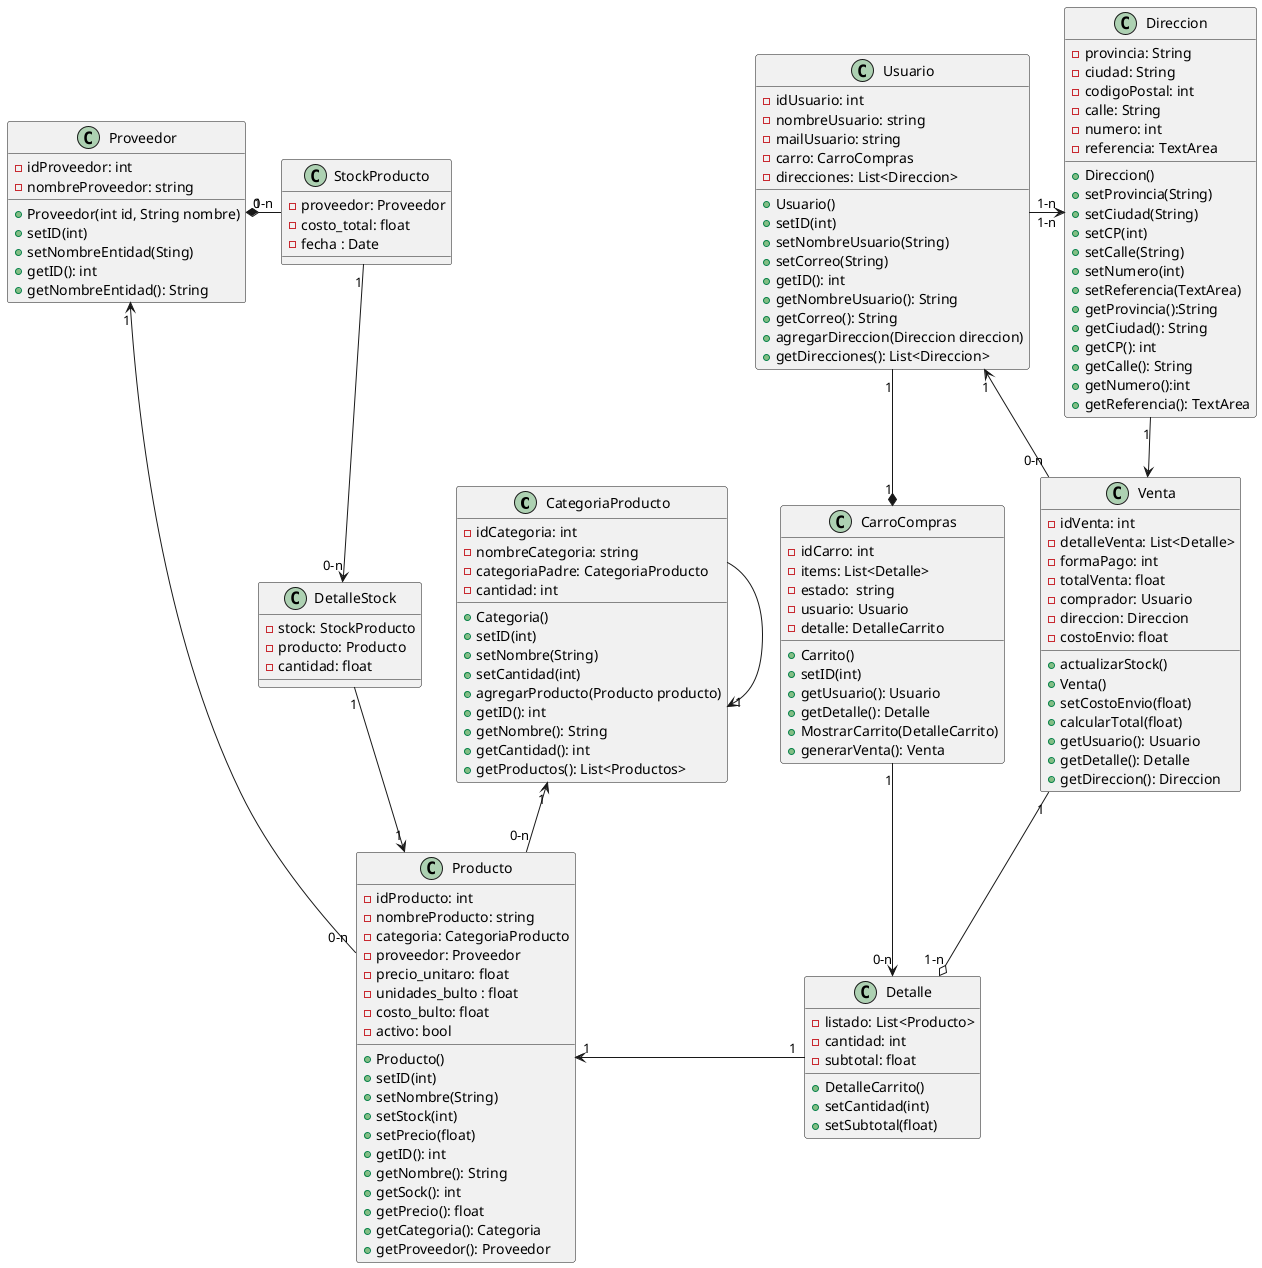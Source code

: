 @startuml Class Diagram

class CategoriaProducto{
    - idCategoria: int
    - nombreCategoria: string
    - categoriaPadre: CategoriaProducto
    - cantidad: int


    + Categoria()
    + setID(int)
    + setNombre(String)
    + setCantidad(int)
    + agregarProducto(Producto producto)
    + getID(): int
    + getNombre(): String
    + getCantidad(): int
    + getProductos(): List<Productos>

}

class Proveedor{
    - idProveedor: int
    - nombreProveedor: string

    + Proveedor(int id, String nombre)
    + setID(int)
    + setNombreEntidad(Sting)
    + getID(): int
    + getNombreEntidad(): String


}

class Producto{
    - idProducto: int
    - nombreProducto: string
    - categoria: CategoriaProducto
    - proveedor: Proveedor
    - precio_unitaro: float
    - unidades_bulto : float
    - costo_bulto: float
    - activo: bool

    + Producto()
    + setID(int)
    + setNombre(String)
    + setStock(int)
    + setPrecio(float)
    + getID(): int
    + getNombre(): String
    + getSock(): int
    + getPrecio(): float
    + getCategoria(): Categoria
    + getProveedor(): Proveedor
}

class CarroCompras{
    - idCarro: int
    - items: List<Detalle>
    - estado:  string
    - usuario: Usuario
    - detalle: DetalleCarrito

    + Carrito()
    + setID(int)
    + getUsuario(): Usuario
    + getDetalle(): Detalle
    + MostrarCarrito(DetalleCarrito)
    + generarVenta(): Venta

}

class Usuario{
    - idUsuario: int
    - nombreUsuario: string
    - mailUsuario: string
    - carro: CarroCompras
    - direcciones: List<Direccion>

    + Usuario()
    + setID(int)
    + setNombreUsuario(String)
    + setCorreo(String)
    + getID(): int
    + getNombreUsuario(): String
    + getCorreo(): String
    + agregarDireccion(Direccion direccion)
    + getDirecciones(): List<Direccion>

}
class Direccion{
    - provincia: String
    - ciudad: String
    - codigoPostal: int
    - calle: String
    - numero: int
    - referencia: TextArea

    + Direccion()
    + setProvincia(String)
    + setCiudad(String)
    + setCP(int)
    + setCalle(String)
    + setNumero(int)
    + setReferencia(TextArea)
    + getProvincia():String
    + getCiudad(): String
    + getCP(): int
    + getCalle(): String
    + getNumero():int
    + getReferencia(): TextArea


}

class Detalle{
    - listado: List<Producto>
    - cantidad: int
    - subtotal: float

    + DetalleCarrito()
    + setCantidad(int)
    + setSubtotal(float)
}

class StockProducto{
    - proveedor: Proveedor
    - costo_total: float
    - fecha : Date
}

class DetalleStock{
    - stock: StockProducto
    - producto: Producto
    - cantidad: float
}

class Venta{
    - idVenta: int
    - detalleVenta: List<Detalle>
    - formaPago: int
    - totalVenta: float
    - comprador: Usuario
    - direccion: Direccion
    - costoEnvio: float

    + actualizarStock()
    + Venta()
    + setCostoEnvio(float)
    + calcularTotal(float)
    + getUsuario(): Usuario
    + getDetalle(): Detalle
    + getDireccion(): Direccion
}

StockProducto "0-n" --left--* "1" Proveedor
CategoriaProducto --> "1" CategoriaProducto
Producto "0-n" -up-> "1" CategoriaProducto
Producto "0-n" -up-> "1" Proveedor
CarroCompras "1" --> "0-n" Detalle
Usuario "1" --* "1" CarroCompras
Usuario "1" <-- "0-n" Venta
Usuario "1-n" -right-> "1-n" Direccion
Detalle "1" -left-> "1" Producto
Venta "1" --o "1-n" Detalle
Direccion "1" --> Venta
StockProducto "1" -down-> "0-n" DetalleStock
DetalleStock "1" -down-> "1" Producto

@enduml